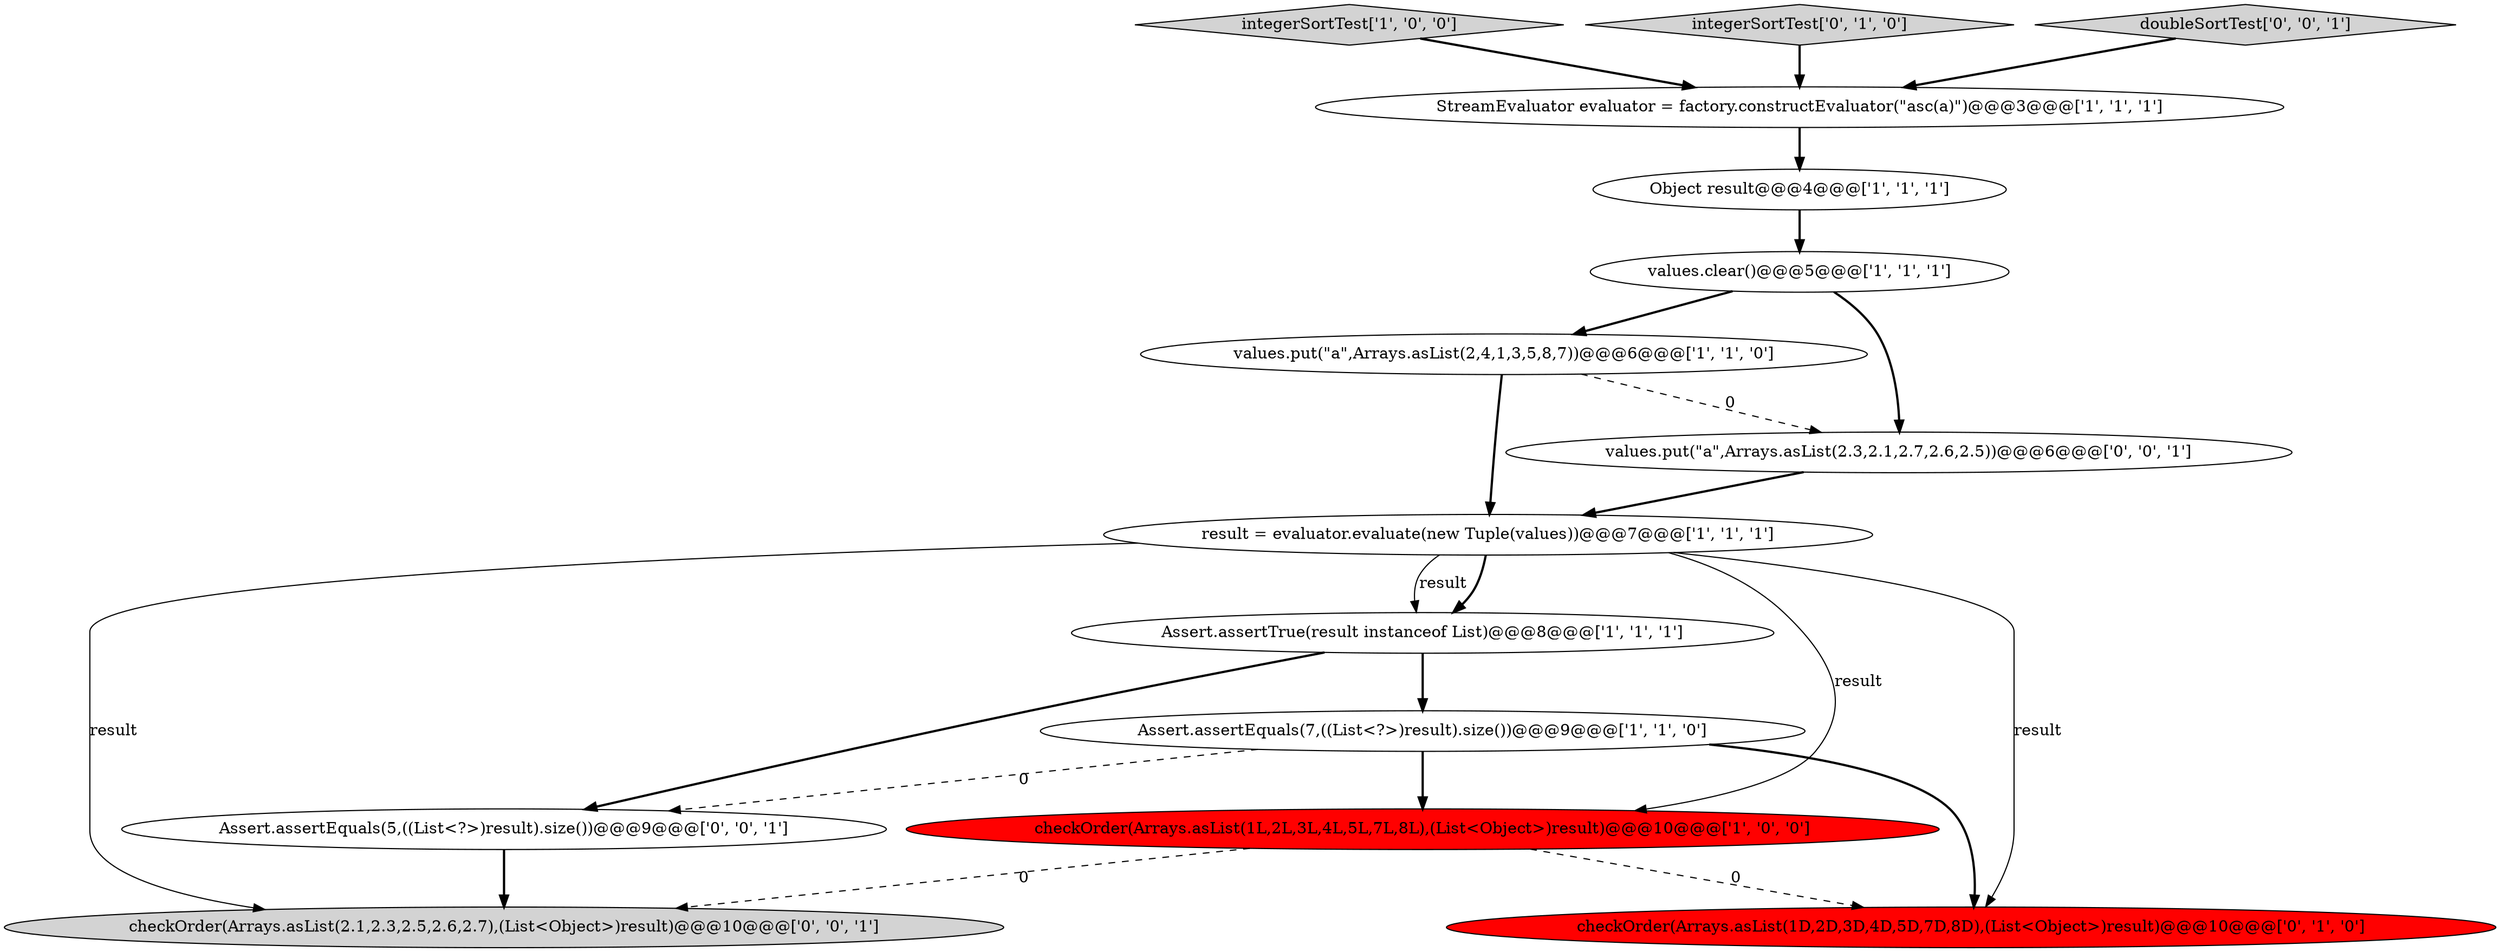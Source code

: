 digraph {
14 [style = filled, label = "checkOrder(Arrays.asList(2.1,2.3,2.5,2.6,2.7),(List<Object>)result)@@@10@@@['0', '0', '1']", fillcolor = lightgray, shape = ellipse image = "AAA0AAABBB3BBB"];
0 [style = filled, label = "integerSortTest['1', '0', '0']", fillcolor = lightgray, shape = diamond image = "AAA0AAABBB1BBB"];
12 [style = filled, label = "Assert.assertEquals(5,((List<?>)result).size())@@@9@@@['0', '0', '1']", fillcolor = white, shape = ellipse image = "AAA0AAABBB3BBB"];
10 [style = filled, label = "integerSortTest['0', '1', '0']", fillcolor = lightgray, shape = diamond image = "AAA0AAABBB2BBB"];
4 [style = filled, label = "checkOrder(Arrays.asList(1L,2L,3L,4L,5L,7L,8L),(List<Object>)result)@@@10@@@['1', '0', '0']", fillcolor = red, shape = ellipse image = "AAA1AAABBB1BBB"];
9 [style = filled, label = "checkOrder(Arrays.asList(1D,2D,3D,4D,5D,7D,8D),(List<Object>)result)@@@10@@@['0', '1', '0']", fillcolor = red, shape = ellipse image = "AAA1AAABBB2BBB"];
8 [style = filled, label = "result = evaluator.evaluate(new Tuple(values))@@@7@@@['1', '1', '1']", fillcolor = white, shape = ellipse image = "AAA0AAABBB1BBB"];
7 [style = filled, label = "Assert.assertTrue(result instanceof List)@@@8@@@['1', '1', '1']", fillcolor = white, shape = ellipse image = "AAA0AAABBB1BBB"];
6 [style = filled, label = "Object result@@@4@@@['1', '1', '1']", fillcolor = white, shape = ellipse image = "AAA0AAABBB1BBB"];
13 [style = filled, label = "doubleSortTest['0', '0', '1']", fillcolor = lightgray, shape = diamond image = "AAA0AAABBB3BBB"];
3 [style = filled, label = "StreamEvaluator evaluator = factory.constructEvaluator(\"asc(a)\")@@@3@@@['1', '1', '1']", fillcolor = white, shape = ellipse image = "AAA0AAABBB1BBB"];
2 [style = filled, label = "Assert.assertEquals(7,((List<?>)result).size())@@@9@@@['1', '1', '0']", fillcolor = white, shape = ellipse image = "AAA0AAABBB1BBB"];
1 [style = filled, label = "values.put(\"a\",Arrays.asList(2,4,1,3,5,8,7))@@@6@@@['1', '1', '0']", fillcolor = white, shape = ellipse image = "AAA0AAABBB1BBB"];
11 [style = filled, label = "values.put(\"a\",Arrays.asList(2.3,2.1,2.7,2.6,2.5))@@@6@@@['0', '0', '1']", fillcolor = white, shape = ellipse image = "AAA0AAABBB3BBB"];
5 [style = filled, label = "values.clear()@@@5@@@['1', '1', '1']", fillcolor = white, shape = ellipse image = "AAA0AAABBB1BBB"];
0->3 [style = bold, label=""];
1->8 [style = bold, label=""];
7->12 [style = bold, label=""];
3->6 [style = bold, label=""];
10->3 [style = bold, label=""];
8->4 [style = solid, label="result"];
2->9 [style = bold, label=""];
8->9 [style = solid, label="result"];
2->4 [style = bold, label=""];
8->7 [style = bold, label=""];
5->1 [style = bold, label=""];
6->5 [style = bold, label=""];
4->9 [style = dashed, label="0"];
8->14 [style = solid, label="result"];
2->12 [style = dashed, label="0"];
13->3 [style = bold, label=""];
7->2 [style = bold, label=""];
1->11 [style = dashed, label="0"];
12->14 [style = bold, label=""];
11->8 [style = bold, label=""];
4->14 [style = dashed, label="0"];
5->11 [style = bold, label=""];
8->7 [style = solid, label="result"];
}
